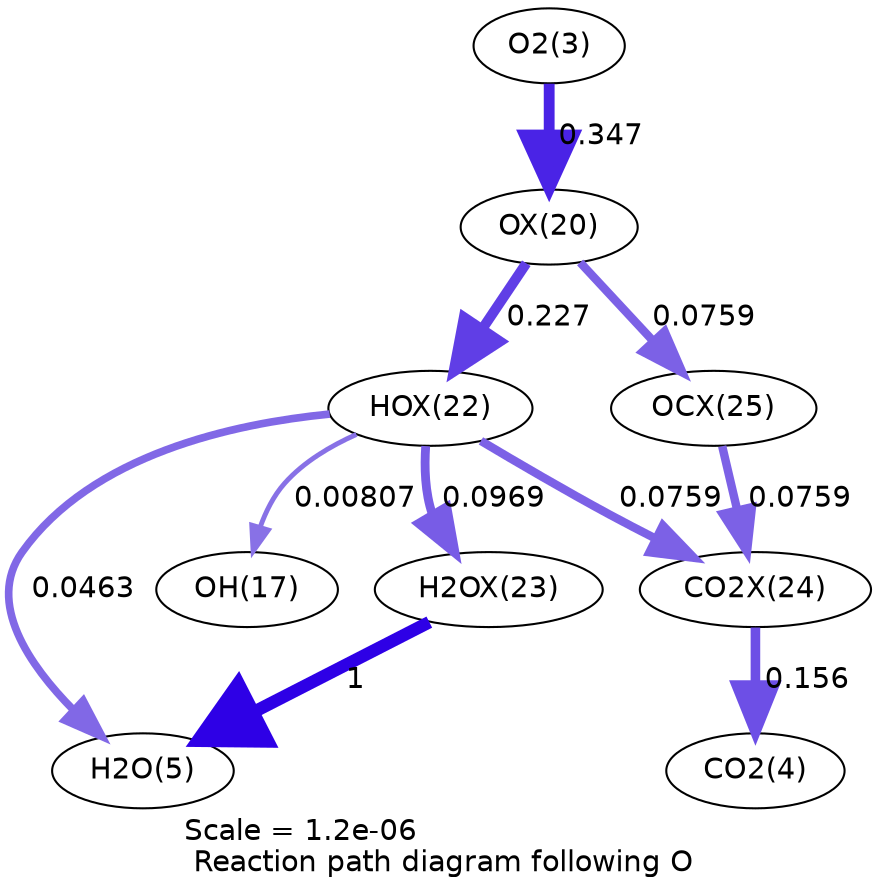 digraph reaction_paths {
center=1;
s5 -> s38[fontname="Helvetica", penwidth=5.2, arrowsize=2.6, color="0.7, 0.847, 0.9"
, label=" 0.347"];
s38 -> s40[fontname="Helvetica", penwidth=4.88, arrowsize=2.44, color="0.7, 0.727, 0.9"
, label=" 0.227"];
s38 -> s43[fontname="Helvetica", penwidth=4.05, arrowsize=2.03, color="0.7, 0.576, 0.9"
, label=" 0.0759"];
s40 -> s7[fontname="Helvetica", penwidth=3.68, arrowsize=1.84, color="0.7, 0.546, 0.9"
, label=" 0.0463"];
s40 -> s19[fontname="Helvetica", penwidth=2.36, arrowsize=1.18, color="0.7, 0.508, 0.9"
, label=" 0.00807"];
s40 -> s41[fontname="Helvetica", penwidth=4.24, arrowsize=2.12, color="0.7, 0.597, 0.9"
, label=" 0.0969"];
s40 -> s42[fontname="Helvetica", penwidth=4.05, arrowsize=2.03, color="0.7, 0.576, 0.9"
, label=" 0.0759"];
s41 -> s7[fontname="Helvetica", penwidth=6, arrowsize=3, color="0.7, 1.5, 0.9"
, label=" 1"];
s43 -> s42[fontname="Helvetica", penwidth=4.05, arrowsize=2.03, color="0.7, 0.576, 0.9"
, label=" 0.0759"];
s42 -> s6[fontname="Helvetica", penwidth=4.6, arrowsize=2.3, color="0.7, 0.656, 0.9"
, label=" 0.156"];
s5 [ fontname="Helvetica", label="O2(3)"];
s6 [ fontname="Helvetica", label="CO2(4)"];
s7 [ fontname="Helvetica", label="H2O(5)"];
s19 [ fontname="Helvetica", label="OH(17)"];
s38 [ fontname="Helvetica", label="OX(20)"];
s40 [ fontname="Helvetica", label="HOX(22)"];
s41 [ fontname="Helvetica", label="H2OX(23)"];
s42 [ fontname="Helvetica", label="CO2X(24)"];
s43 [ fontname="Helvetica", label="OCX(25)"];
 label = "Scale = 1.2e-06\l Reaction path diagram following O";
 fontname = "Helvetica";
}
